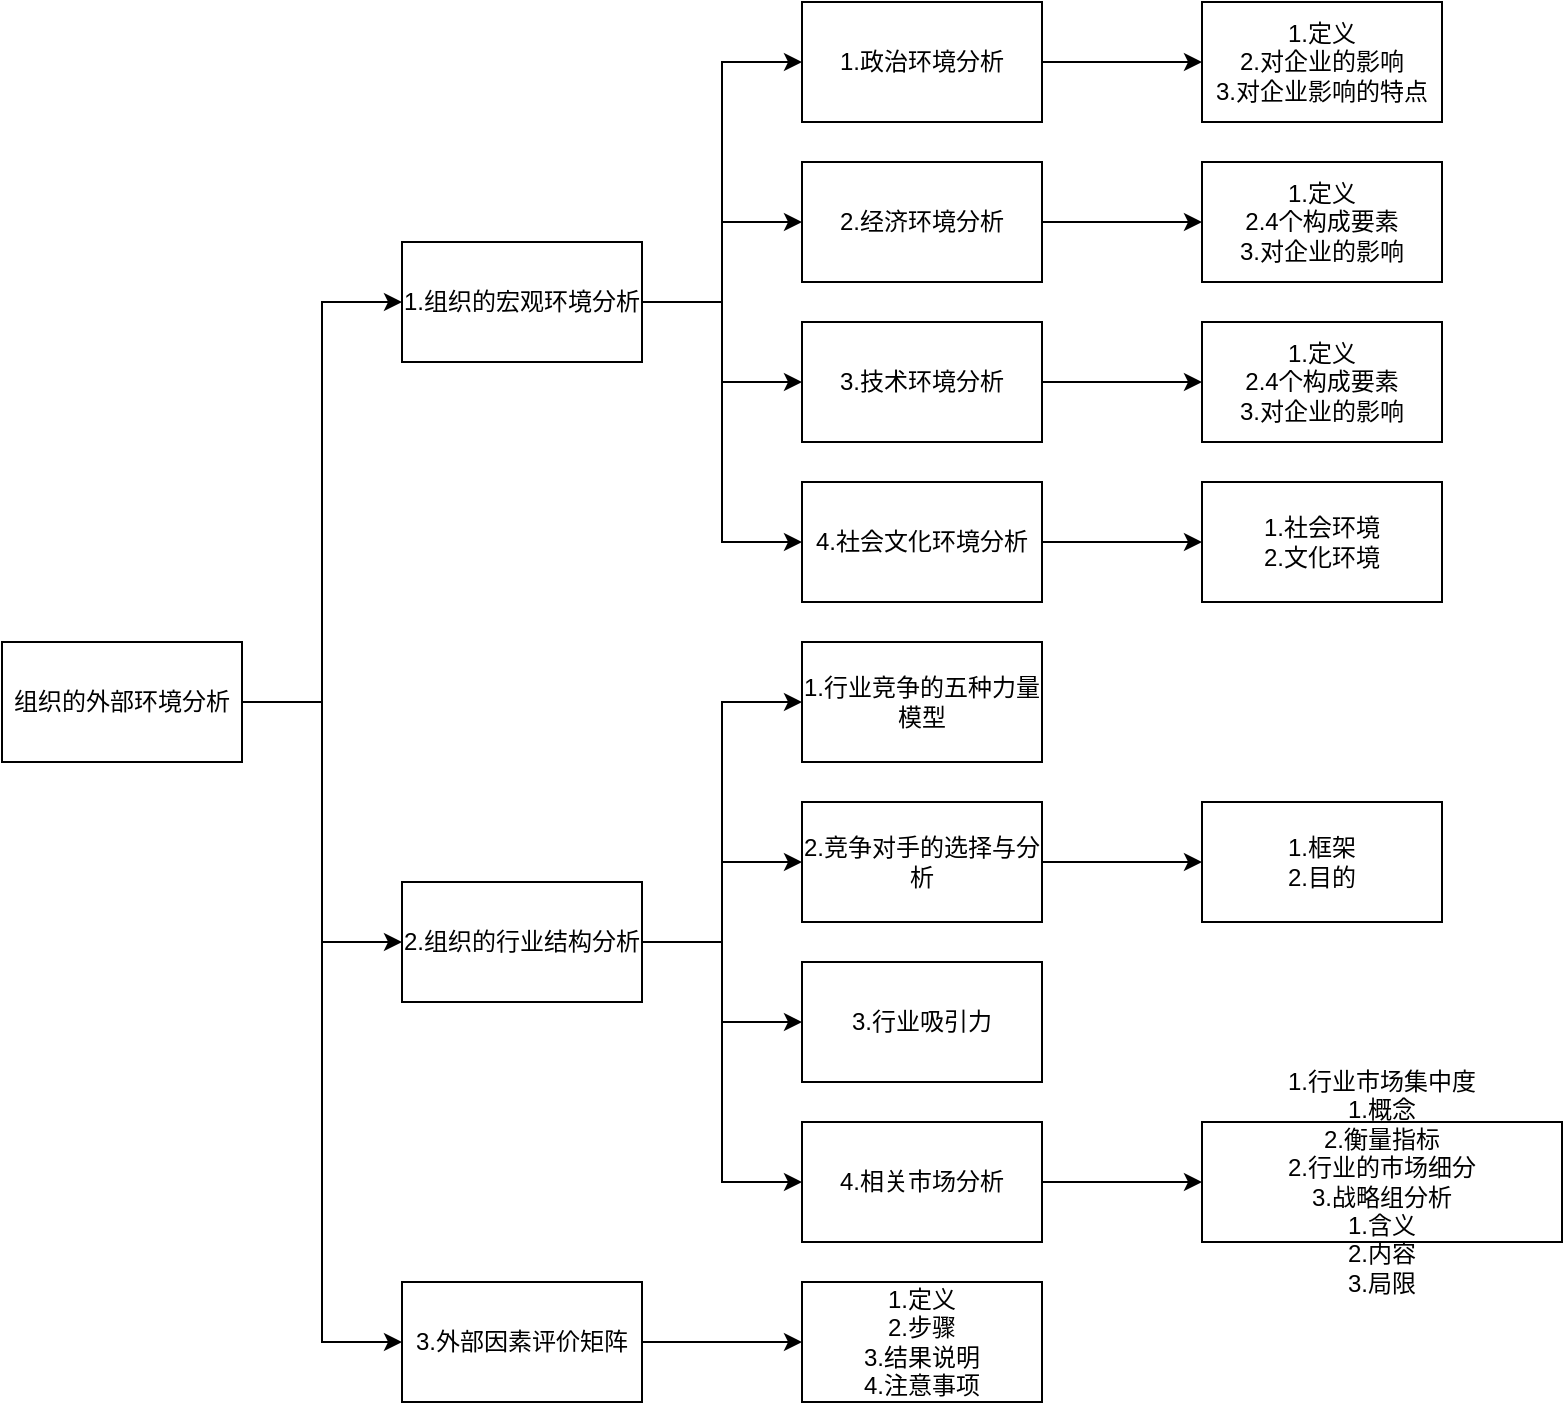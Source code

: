 <mxfile version="22.1.11" type="device">
  <diagram name="第 1 页" id="x54ikiX-NdyQtxU3tLMn">
    <mxGraphModel dx="954" dy="589" grid="1" gridSize="10" guides="1" tooltips="1" connect="1" arrows="1" fold="1" page="1" pageScale="1" pageWidth="827" pageHeight="1169" math="0" shadow="0">
      <root>
        <mxCell id="0" />
        <mxCell id="1" parent="0" />
        <mxCell id="1nQLQd7jNXIJZArxXkDY-1" style="edgeStyle=orthogonalEdgeStyle;rounded=0;orthogonalLoop=1;jettySize=auto;html=1;entryX=0;entryY=0.5;entryDx=0;entryDy=0;" parent="1" source="1nQLQd7jNXIJZArxXkDY-4" target="1nQLQd7jNXIJZArxXkDY-8" edge="1">
          <mxGeometry relative="1" as="geometry" />
        </mxCell>
        <mxCell id="1nQLQd7jNXIJZArxXkDY-2" style="edgeStyle=orthogonalEdgeStyle;rounded=0;orthogonalLoop=1;jettySize=auto;html=1;entryX=0;entryY=0.5;entryDx=0;entryDy=0;" parent="1" source="1nQLQd7jNXIJZArxXkDY-4" target="1nQLQd7jNXIJZArxXkDY-6" edge="1">
          <mxGeometry relative="1" as="geometry" />
        </mxCell>
        <mxCell id="1nQLQd7jNXIJZArxXkDY-3" style="edgeStyle=orthogonalEdgeStyle;rounded=0;orthogonalLoop=1;jettySize=auto;html=1;entryX=0;entryY=0.5;entryDx=0;entryDy=0;" parent="1" source="1nQLQd7jNXIJZArxXkDY-4" target="1nQLQd7jNXIJZArxXkDY-5" edge="1">
          <mxGeometry relative="1" as="geometry" />
        </mxCell>
        <mxCell id="1nQLQd7jNXIJZArxXkDY-4" value="组织的外部环境分析" style="rounded=0;whiteSpace=wrap;html=1;" parent="1" vertex="1">
          <mxGeometry x="40" y="400" width="120" height="60" as="geometry" />
        </mxCell>
        <mxCell id="TrAmA34oHlxWlckKZhnS-2" value="" style="edgeStyle=orthogonalEdgeStyle;rounded=0;orthogonalLoop=1;jettySize=auto;html=1;" parent="1" source="1nQLQd7jNXIJZArxXkDY-5" target="TrAmA34oHlxWlckKZhnS-1" edge="1">
          <mxGeometry relative="1" as="geometry" />
        </mxCell>
        <mxCell id="1nQLQd7jNXIJZArxXkDY-5" value="3.外部因素评价矩阵" style="rounded=0;whiteSpace=wrap;html=1;" parent="1" vertex="1">
          <mxGeometry x="240" y="720" width="120" height="60" as="geometry" />
        </mxCell>
        <mxCell id="1nQLQd7jNXIJZArxXkDY-28" value="" style="edgeStyle=orthogonalEdgeStyle;rounded=0;orthogonalLoop=1;jettySize=auto;html=1;entryX=0;entryY=0.5;entryDx=0;entryDy=0;" parent="1" source="1nQLQd7jNXIJZArxXkDY-6" target="1nQLQd7jNXIJZArxXkDY-27" edge="1">
          <mxGeometry relative="1" as="geometry" />
        </mxCell>
        <mxCell id="1nQLQd7jNXIJZArxXkDY-32" style="edgeStyle=orthogonalEdgeStyle;rounded=0;orthogonalLoop=1;jettySize=auto;html=1;entryX=0;entryY=0.5;entryDx=0;entryDy=0;" parent="1" source="1nQLQd7jNXIJZArxXkDY-6" target="1nQLQd7jNXIJZArxXkDY-29" edge="1">
          <mxGeometry relative="1" as="geometry" />
        </mxCell>
        <mxCell id="1nQLQd7jNXIJZArxXkDY-33" style="edgeStyle=orthogonalEdgeStyle;rounded=0;orthogonalLoop=1;jettySize=auto;html=1;entryX=0;entryY=0.5;entryDx=0;entryDy=0;" parent="1" source="1nQLQd7jNXIJZArxXkDY-6" target="1nQLQd7jNXIJZArxXkDY-30" edge="1">
          <mxGeometry relative="1" as="geometry" />
        </mxCell>
        <mxCell id="1nQLQd7jNXIJZArxXkDY-34" style="edgeStyle=orthogonalEdgeStyle;rounded=0;orthogonalLoop=1;jettySize=auto;html=1;entryX=0;entryY=0.5;entryDx=0;entryDy=0;" parent="1" source="1nQLQd7jNXIJZArxXkDY-6" target="1nQLQd7jNXIJZArxXkDY-31" edge="1">
          <mxGeometry relative="1" as="geometry" />
        </mxCell>
        <mxCell id="1nQLQd7jNXIJZArxXkDY-6" value="2.组织的行业结构分析" style="rounded=0;whiteSpace=wrap;html=1;" parent="1" vertex="1">
          <mxGeometry x="240" y="520" width="120" height="60" as="geometry" />
        </mxCell>
        <mxCell id="1nQLQd7jNXIJZArxXkDY-15" style="edgeStyle=orthogonalEdgeStyle;rounded=0;orthogonalLoop=1;jettySize=auto;html=1;entryX=0;entryY=0.5;entryDx=0;entryDy=0;" parent="1" source="1nQLQd7jNXIJZArxXkDY-8" target="1nQLQd7jNXIJZArxXkDY-9" edge="1">
          <mxGeometry relative="1" as="geometry" />
        </mxCell>
        <mxCell id="1nQLQd7jNXIJZArxXkDY-16" style="edgeStyle=orthogonalEdgeStyle;rounded=0;orthogonalLoop=1;jettySize=auto;html=1;" parent="1" source="1nQLQd7jNXIJZArxXkDY-8" target="1nQLQd7jNXIJZArxXkDY-13" edge="1">
          <mxGeometry relative="1" as="geometry" />
        </mxCell>
        <mxCell id="1nQLQd7jNXIJZArxXkDY-17" style="edgeStyle=orthogonalEdgeStyle;rounded=0;orthogonalLoop=1;jettySize=auto;html=1;" parent="1" source="1nQLQd7jNXIJZArxXkDY-8" target="1nQLQd7jNXIJZArxXkDY-12" edge="1">
          <mxGeometry relative="1" as="geometry" />
        </mxCell>
        <mxCell id="1nQLQd7jNXIJZArxXkDY-18" style="edgeStyle=orthogonalEdgeStyle;rounded=0;orthogonalLoop=1;jettySize=auto;html=1;entryX=0;entryY=0.5;entryDx=0;entryDy=0;" parent="1" source="1nQLQd7jNXIJZArxXkDY-8" target="1nQLQd7jNXIJZArxXkDY-11" edge="1">
          <mxGeometry relative="1" as="geometry" />
        </mxCell>
        <mxCell id="1nQLQd7jNXIJZArxXkDY-8" value="1.组织的宏观环境分析" style="rounded=0;whiteSpace=wrap;html=1;" parent="1" vertex="1">
          <mxGeometry x="240" y="200" width="120" height="60" as="geometry" />
        </mxCell>
        <mxCell id="1nQLQd7jNXIJZArxXkDY-20" value="" style="edgeStyle=orthogonalEdgeStyle;rounded=0;orthogonalLoop=1;jettySize=auto;html=1;" parent="1" source="1nQLQd7jNXIJZArxXkDY-9" target="1nQLQd7jNXIJZArxXkDY-19" edge="1">
          <mxGeometry relative="1" as="geometry" />
        </mxCell>
        <mxCell id="1nQLQd7jNXIJZArxXkDY-9" value="1.政治环境分析" style="rounded=0;whiteSpace=wrap;html=1;" parent="1" vertex="1">
          <mxGeometry x="440" y="80" width="120" height="60" as="geometry" />
        </mxCell>
        <mxCell id="1nQLQd7jNXIJZArxXkDY-10" style="edgeStyle=orthogonalEdgeStyle;rounded=0;orthogonalLoop=1;jettySize=auto;html=1;exitX=0.5;exitY=1;exitDx=0;exitDy=0;" parent="1" source="1nQLQd7jNXIJZArxXkDY-9" target="1nQLQd7jNXIJZArxXkDY-9" edge="1">
          <mxGeometry relative="1" as="geometry" />
        </mxCell>
        <mxCell id="1nQLQd7jNXIJZArxXkDY-26" value="" style="edgeStyle=orthogonalEdgeStyle;rounded=0;orthogonalLoop=1;jettySize=auto;html=1;" parent="1" source="1nQLQd7jNXIJZArxXkDY-11" target="1nQLQd7jNXIJZArxXkDY-25" edge="1">
          <mxGeometry relative="1" as="geometry" />
        </mxCell>
        <mxCell id="1nQLQd7jNXIJZArxXkDY-11" value="4.社会文化环境分析" style="rounded=0;whiteSpace=wrap;html=1;" parent="1" vertex="1">
          <mxGeometry x="440" y="320" width="120" height="60" as="geometry" />
        </mxCell>
        <mxCell id="1nQLQd7jNXIJZArxXkDY-24" value="" style="edgeStyle=orthogonalEdgeStyle;rounded=0;orthogonalLoop=1;jettySize=auto;html=1;" parent="1" source="1nQLQd7jNXIJZArxXkDY-12" target="1nQLQd7jNXIJZArxXkDY-23" edge="1">
          <mxGeometry relative="1" as="geometry" />
        </mxCell>
        <mxCell id="1nQLQd7jNXIJZArxXkDY-12" value="3.技术环境分析" style="rounded=0;whiteSpace=wrap;html=1;" parent="1" vertex="1">
          <mxGeometry x="440" y="240" width="120" height="60" as="geometry" />
        </mxCell>
        <mxCell id="1nQLQd7jNXIJZArxXkDY-22" value="" style="edgeStyle=orthogonalEdgeStyle;rounded=0;orthogonalLoop=1;jettySize=auto;html=1;" parent="1" source="1nQLQd7jNXIJZArxXkDY-13" target="1nQLQd7jNXIJZArxXkDY-21" edge="1">
          <mxGeometry relative="1" as="geometry" />
        </mxCell>
        <mxCell id="1nQLQd7jNXIJZArxXkDY-13" value="2.经济环境分析" style="rounded=0;whiteSpace=wrap;html=1;" parent="1" vertex="1">
          <mxGeometry x="440" y="160" width="120" height="60" as="geometry" />
        </mxCell>
        <mxCell id="1nQLQd7jNXIJZArxXkDY-19" value="&lt;div&gt;1.定义&lt;/div&gt;&lt;div&gt;2.对企业的影响&lt;/div&gt;&lt;div&gt;3.对企业影响的特点&lt;/div&gt;" style="rounded=0;whiteSpace=wrap;html=1;" parent="1" vertex="1">
          <mxGeometry x="640" y="80" width="120" height="60" as="geometry" />
        </mxCell>
        <mxCell id="1nQLQd7jNXIJZArxXkDY-21" value="&lt;div&gt;1.定义&lt;/div&gt;&lt;div&gt;2.4个构成要素&lt;/div&gt;&lt;div&gt;3.对企业的影响&lt;/div&gt;" style="rounded=0;whiteSpace=wrap;html=1;" parent="1" vertex="1">
          <mxGeometry x="640" y="160" width="120" height="60" as="geometry" />
        </mxCell>
        <mxCell id="1nQLQd7jNXIJZArxXkDY-23" value="&lt;div&gt;1.定义&lt;/div&gt;&lt;div&gt;2.4个构成要素&lt;/div&gt;&lt;div&gt;3.对企业的影响&lt;/div&gt;" style="rounded=0;whiteSpace=wrap;html=1;" parent="1" vertex="1">
          <mxGeometry x="640" y="240" width="120" height="60" as="geometry" />
        </mxCell>
        <mxCell id="1nQLQd7jNXIJZArxXkDY-25" value="&lt;div&gt;1.社会环境&lt;/div&gt;&lt;div&gt;2.文化环境&lt;/div&gt;" style="rounded=0;whiteSpace=wrap;html=1;" parent="1" vertex="1">
          <mxGeometry x="640" y="320" width="120" height="60" as="geometry" />
        </mxCell>
        <mxCell id="1nQLQd7jNXIJZArxXkDY-27" value="1.行业竞争的五种力量模型" style="rounded=0;whiteSpace=wrap;html=1;" parent="1" vertex="1">
          <mxGeometry x="440" y="400" width="120" height="60" as="geometry" />
        </mxCell>
        <mxCell id="1nQLQd7jNXIJZArxXkDY-36" value="" style="edgeStyle=orthogonalEdgeStyle;rounded=0;orthogonalLoop=1;jettySize=auto;html=1;" parent="1" source="1nQLQd7jNXIJZArxXkDY-29" target="1nQLQd7jNXIJZArxXkDY-35" edge="1">
          <mxGeometry relative="1" as="geometry" />
        </mxCell>
        <mxCell id="1nQLQd7jNXIJZArxXkDY-29" value="2.竞争对手的选择与分析" style="rounded=0;whiteSpace=wrap;html=1;" parent="1" vertex="1">
          <mxGeometry x="440" y="480" width="120" height="60" as="geometry" />
        </mxCell>
        <mxCell id="1nQLQd7jNXIJZArxXkDY-30" value="3.行业吸引力" style="rounded=0;whiteSpace=wrap;html=1;" parent="1" vertex="1">
          <mxGeometry x="440" y="560" width="120" height="60" as="geometry" />
        </mxCell>
        <mxCell id="TrAmA34oHlxWlckKZhnS-4" value="" style="edgeStyle=orthogonalEdgeStyle;rounded=0;orthogonalLoop=1;jettySize=auto;html=1;" parent="1" source="1nQLQd7jNXIJZArxXkDY-31" target="TrAmA34oHlxWlckKZhnS-3" edge="1">
          <mxGeometry relative="1" as="geometry" />
        </mxCell>
        <mxCell id="1nQLQd7jNXIJZArxXkDY-31" value="4.相关市场分析" style="rounded=0;whiteSpace=wrap;html=1;" parent="1" vertex="1">
          <mxGeometry x="440" y="640" width="120" height="60" as="geometry" />
        </mxCell>
        <mxCell id="1nQLQd7jNXIJZArxXkDY-35" value="&lt;div&gt;1.框架&lt;/div&gt;&lt;div&gt;2.目的&lt;/div&gt;" style="rounded=0;whiteSpace=wrap;html=1;" parent="1" vertex="1">
          <mxGeometry x="640" y="480" width="120" height="60" as="geometry" />
        </mxCell>
        <mxCell id="TrAmA34oHlxWlckKZhnS-1" value="&lt;div&gt;1.定义&lt;/div&gt;&lt;div&gt;2.步骤&lt;/div&gt;&lt;div&gt;3.结果说明&lt;/div&gt;&lt;div&gt;4.注意事项&lt;/div&gt;" style="rounded=0;whiteSpace=wrap;html=1;" parent="1" vertex="1">
          <mxGeometry x="440" y="720" width="120" height="60" as="geometry" />
        </mxCell>
        <mxCell id="TrAmA34oHlxWlckKZhnS-3" value="&lt;div&gt;1.行业市场集中度&lt;/div&gt;&lt;div&gt;&#x9;1.概念&lt;/div&gt;&lt;div&gt;&lt;span style=&quot;&quot;&gt;&#x9;&lt;/span&gt;2.衡量指标&lt;/div&gt;&lt;div&gt;2.行业的市场细分&lt;/div&gt;&lt;div&gt;3.战略组分析&lt;/div&gt;&lt;div&gt;&lt;span style=&quot;&quot;&gt;&#x9;&lt;/span&gt;1.含义&lt;/div&gt;&lt;div&gt;&lt;span style=&quot;&quot;&gt;&#x9;&lt;/span&gt;2.内容&lt;/div&gt;&lt;div&gt;&lt;span style=&quot;&quot;&gt;&#x9;&lt;/span&gt;3.局限&lt;/div&gt;" style="rounded=0;whiteSpace=wrap;html=1;" parent="1" vertex="1">
          <mxGeometry x="640" y="640" width="180" height="60" as="geometry" />
        </mxCell>
      </root>
    </mxGraphModel>
  </diagram>
</mxfile>
